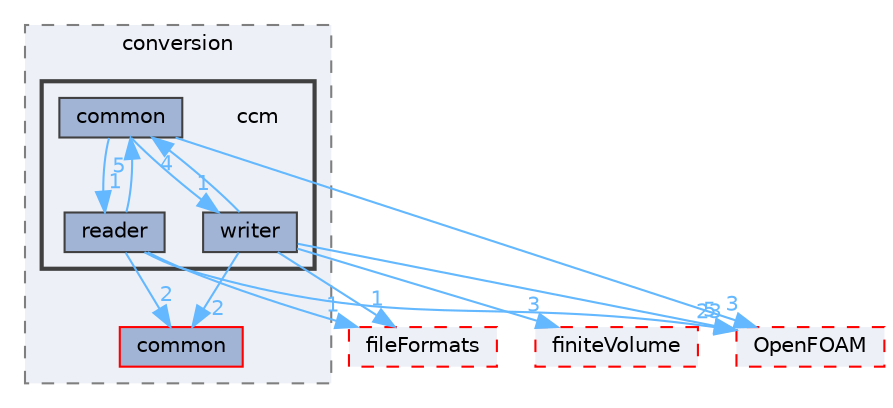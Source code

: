 digraph "src/conversion/ccm"
{
 // LATEX_PDF_SIZE
  bgcolor="transparent";
  edge [fontname=Helvetica,fontsize=10,labelfontname=Helvetica,labelfontsize=10];
  node [fontname=Helvetica,fontsize=10,shape=box,height=0.2,width=0.4];
  compound=true
  subgraph clusterdir_22e3beccf9f956a3c7bfcabae9a0dde0 {
    graph [ bgcolor="#edf0f7", pencolor="grey50", label="conversion", fontname=Helvetica,fontsize=10 style="filled,dashed", URL="dir_22e3beccf9f956a3c7bfcabae9a0dde0.html",tooltip=""]
  dir_888485a4ca6b3c01fe64b25e5a2b5171 [label="common", fillcolor="#a2b4d6", color="red", style="filled", URL="dir_888485a4ca6b3c01fe64b25e5a2b5171.html",tooltip=""];
  subgraph clusterdir_91b6d204a228688f7c617c5bf20f3ca5 {
    graph [ bgcolor="#edf0f7", pencolor="grey25", label="", fontname=Helvetica,fontsize=10 style="filled,bold", URL="dir_91b6d204a228688f7c617c5bf20f3ca5.html",tooltip=""]
    dir_91b6d204a228688f7c617c5bf20f3ca5 [shape=plaintext, label="ccm"];
  dir_9b9a77504f8a22d9616dfe1b35ebf72a [label="common", fillcolor="#a2b4d6", color="grey25", style="filled", URL="dir_9b9a77504f8a22d9616dfe1b35ebf72a.html",tooltip=""];
  dir_9d8806ffef90ca52f77459d756fb1160 [label="reader", fillcolor="#a2b4d6", color="grey25", style="filled", URL="dir_9d8806ffef90ca52f77459d756fb1160.html",tooltip=""];
  dir_3ee4f101756664efc7d18d86a3848971 [label="writer", fillcolor="#a2b4d6", color="grey25", style="filled", URL="dir_3ee4f101756664efc7d18d86a3848971.html",tooltip=""];
  }
  }
  dir_c5473ff19b20e6ec4dfe5c310b3778a8 [label="OpenFOAM", fillcolor="#edf0f7", color="red", style="filled,dashed", URL="dir_c5473ff19b20e6ec4dfe5c310b3778a8.html",tooltip=""];
  dir_b05602f37bb521a7142c0a3e200b5f35 [label="fileFormats", fillcolor="#edf0f7", color="red", style="filled,dashed", URL="dir_b05602f37bb521a7142c0a3e200b5f35.html",tooltip=""];
  dir_9bd15774b555cf7259a6fa18f99fe99b [label="finiteVolume", fillcolor="#edf0f7", color="red", style="filled,dashed", URL="dir_9bd15774b555cf7259a6fa18f99fe99b.html",tooltip=""];
  dir_9b9a77504f8a22d9616dfe1b35ebf72a->dir_3ee4f101756664efc7d18d86a3848971 [headlabel="1", labeldistance=1.5 headhref="dir_000551_004425.html" href="dir_000551_004425.html" color="steelblue1" fontcolor="steelblue1"];
  dir_9b9a77504f8a22d9616dfe1b35ebf72a->dir_9d8806ffef90ca52f77459d756fb1160 [headlabel="1", labeldistance=1.5 headhref="dir_000551_003248.html" href="dir_000551_003248.html" color="steelblue1" fontcolor="steelblue1"];
  dir_9b9a77504f8a22d9616dfe1b35ebf72a->dir_c5473ff19b20e6ec4dfe5c310b3778a8 [headlabel="3", labeldistance=1.5 headhref="dir_000551_002695.html" href="dir_000551_002695.html" color="steelblue1" fontcolor="steelblue1"];
  dir_9d8806ffef90ca52f77459d756fb1160->dir_888485a4ca6b3c01fe64b25e5a2b5171 [headlabel="2", labeldistance=1.5 headhref="dir_003248_000552.html" href="dir_003248_000552.html" color="steelblue1" fontcolor="steelblue1"];
  dir_9d8806ffef90ca52f77459d756fb1160->dir_9b9a77504f8a22d9616dfe1b35ebf72a [headlabel="5", labeldistance=1.5 headhref="dir_003248_000551.html" href="dir_003248_000551.html" color="steelblue1" fontcolor="steelblue1"];
  dir_9d8806ffef90ca52f77459d756fb1160->dir_b05602f37bb521a7142c0a3e200b5f35 [headlabel="1", labeldistance=1.5 headhref="dir_003248_001353.html" href="dir_003248_001353.html" color="steelblue1" fontcolor="steelblue1"];
  dir_9d8806ffef90ca52f77459d756fb1160->dir_c5473ff19b20e6ec4dfe5c310b3778a8 [headlabel="23", labeldistance=1.5 headhref="dir_003248_002695.html" href="dir_003248_002695.html" color="steelblue1" fontcolor="steelblue1"];
  dir_3ee4f101756664efc7d18d86a3848971->dir_888485a4ca6b3c01fe64b25e5a2b5171 [headlabel="2", labeldistance=1.5 headhref="dir_004425_000552.html" href="dir_004425_000552.html" color="steelblue1" fontcolor="steelblue1"];
  dir_3ee4f101756664efc7d18d86a3848971->dir_9b9a77504f8a22d9616dfe1b35ebf72a [headlabel="4", labeldistance=1.5 headhref="dir_004425_000551.html" href="dir_004425_000551.html" color="steelblue1" fontcolor="steelblue1"];
  dir_3ee4f101756664efc7d18d86a3848971->dir_9bd15774b555cf7259a6fa18f99fe99b [headlabel="3", labeldistance=1.5 headhref="dir_004425_001387.html" href="dir_004425_001387.html" color="steelblue1" fontcolor="steelblue1"];
  dir_3ee4f101756664efc7d18d86a3848971->dir_b05602f37bb521a7142c0a3e200b5f35 [headlabel="1", labeldistance=1.5 headhref="dir_004425_001353.html" href="dir_004425_001353.html" color="steelblue1" fontcolor="steelblue1"];
  dir_3ee4f101756664efc7d18d86a3848971->dir_c5473ff19b20e6ec4dfe5c310b3778a8 [headlabel="5", labeldistance=1.5 headhref="dir_004425_002695.html" href="dir_004425_002695.html" color="steelblue1" fontcolor="steelblue1"];
}
